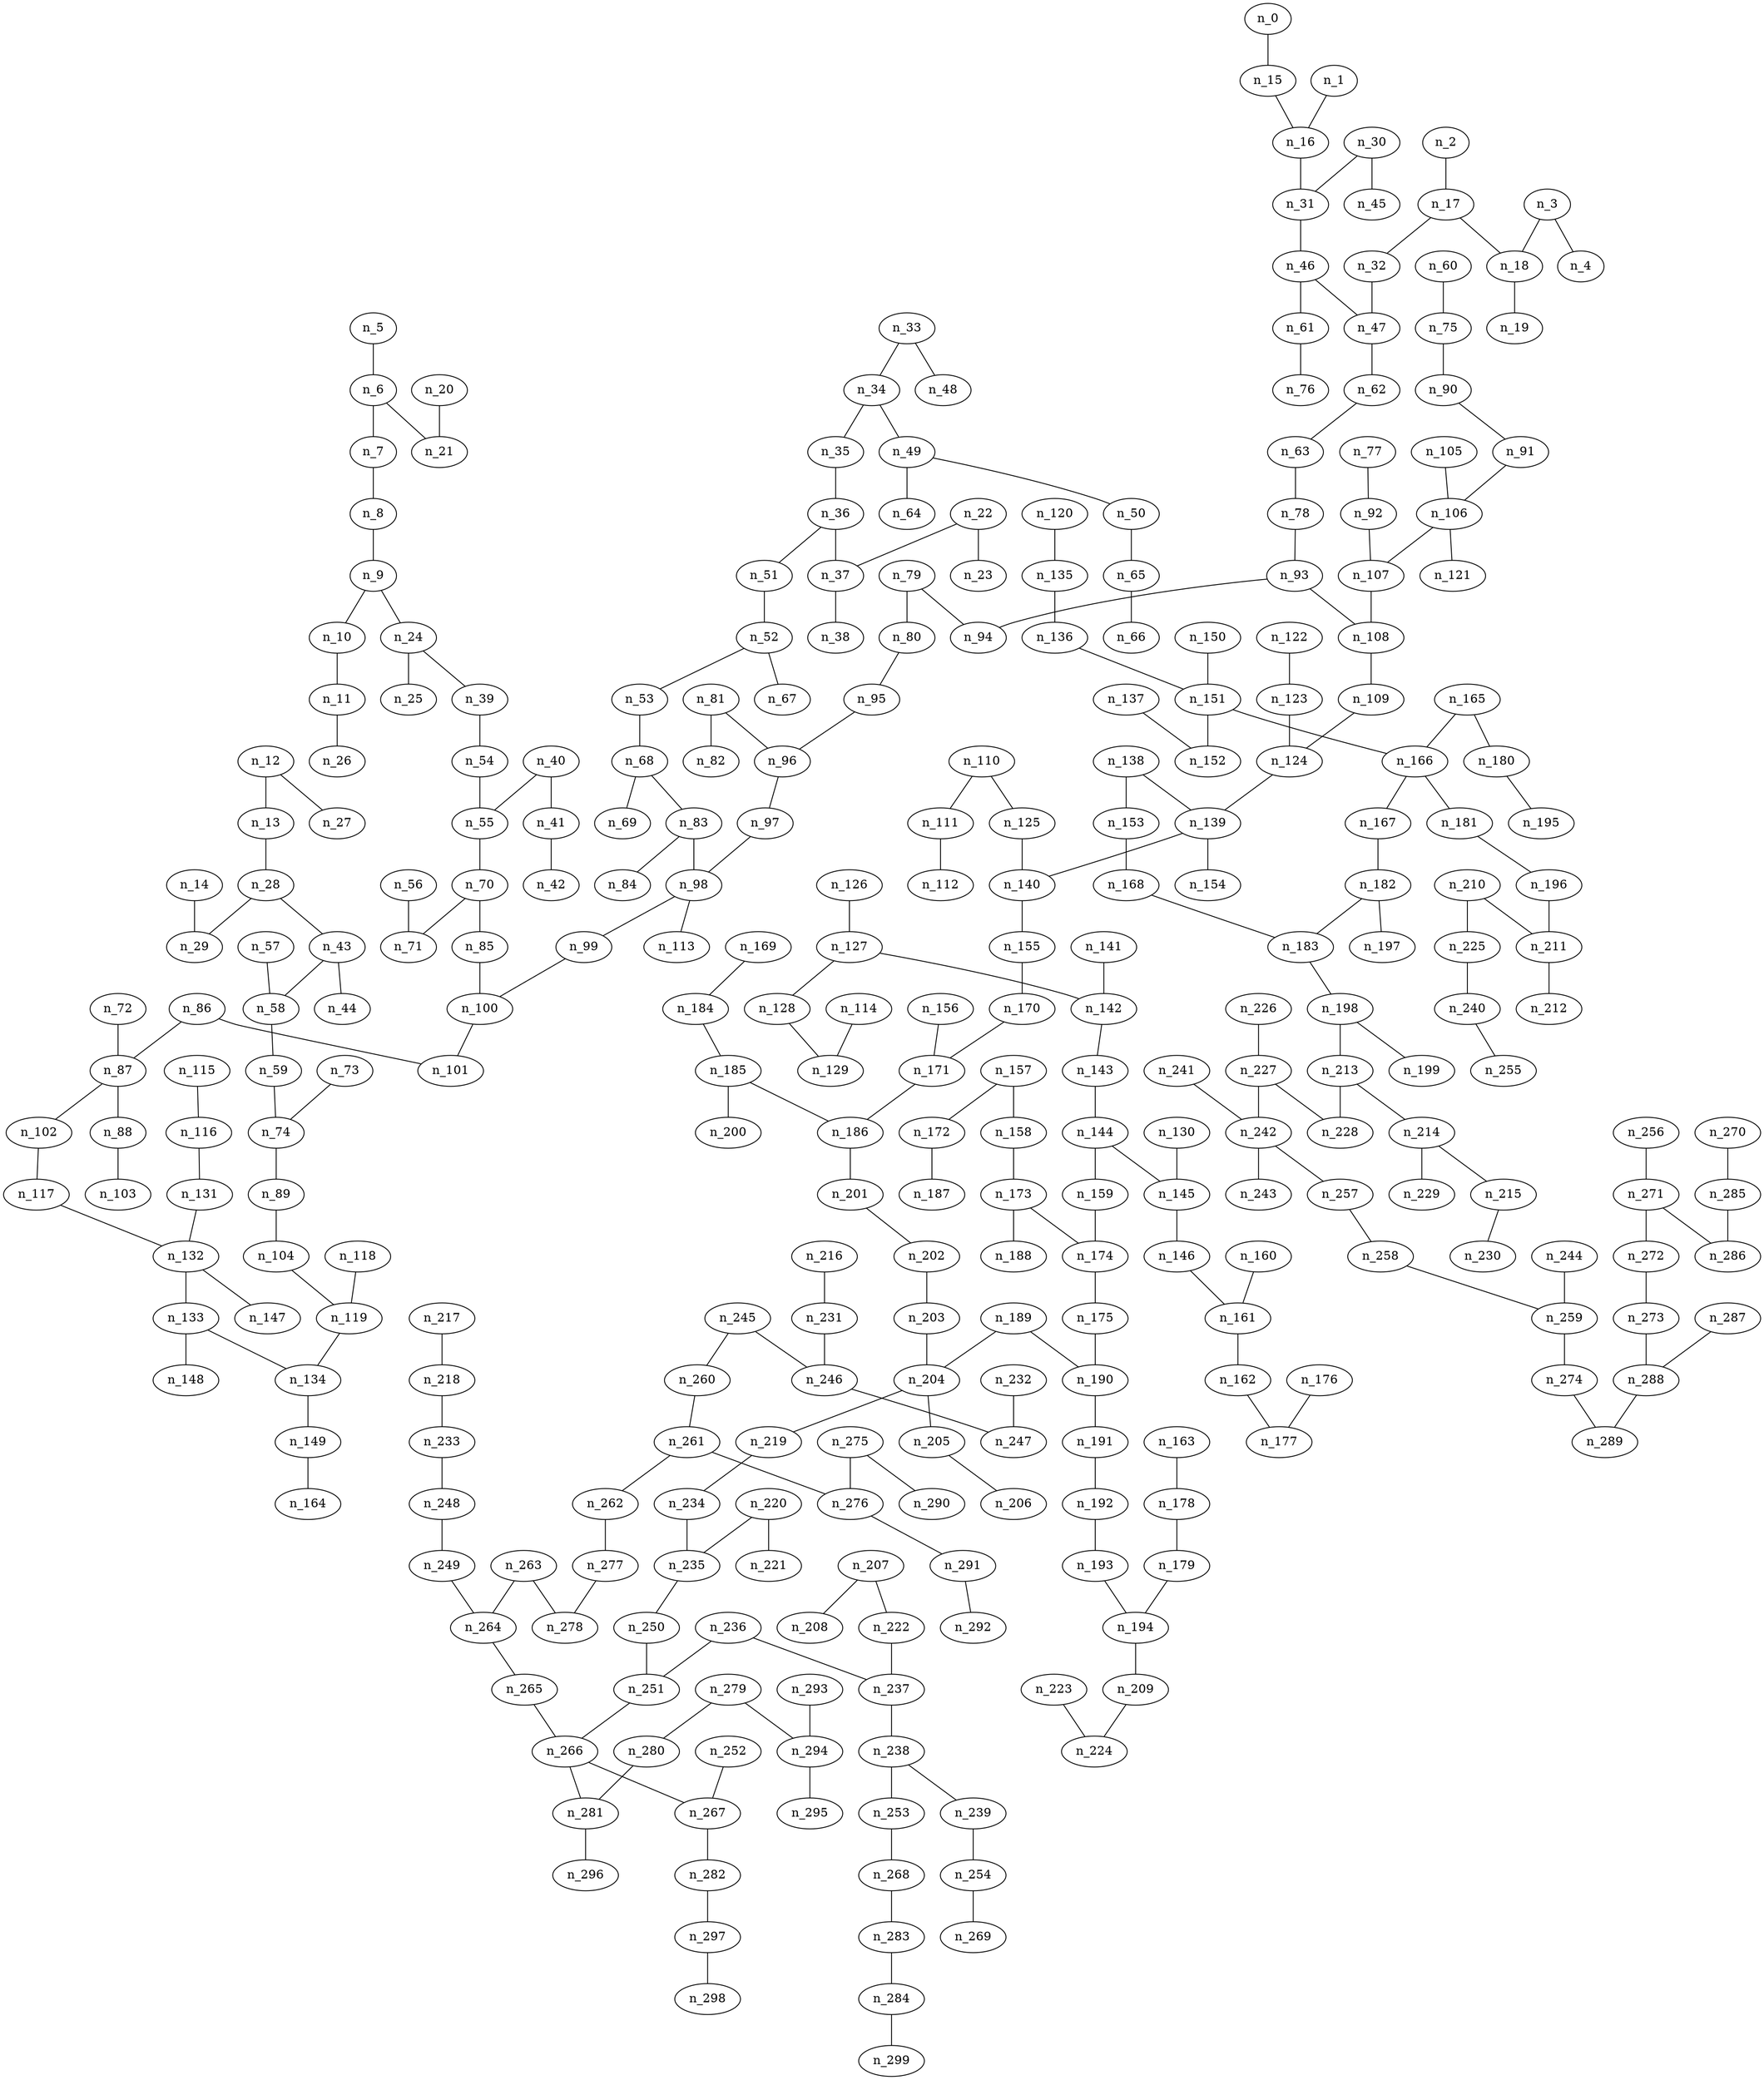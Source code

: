 graph grafoMalla_20_15_KruskalD  {
n_13;
n_28;
n_93;
n_108;
n_107;
n_146;
n_161;
n_263;
n_264;
n_78;
n_90;
n_91;
n_9;
n_10;
n_18;
n_19;
n_89;
n_104;
n_111;
n_112;
n_133;
n_134;
n_213;
n_214;
n_258;
n_259;
n_29;
n_94;
n_125;
n_140;
n_226;
n_227;
n_77;
n_92;
n_81;
n_96;
n_126;
n_127;
n_281;
n_296;
n_51;
n_52;
n_79;
n_80;
n_86;
n_101;
n_102;
n_117;
n_167;
n_182;
n_271;
n_286;
n_30;
n_31;
n_39;
n_54;
n_60;
n_75;
n_95;
n_97;
n_132;
n_147;
n_229;
n_7;
n_8;
n_65;
n_66;
n_114;
n_129;
n_237;
n_238;
n_40;
n_41;
n_106;
n_121;
n_235;
n_250;
n_245;
n_260;
n_261;
n_276;
n_272;
n_63;
n_189;
n_190;
n_193;
n_194;
n_207;
n_208;
n_223;
n_224;
n_231;
n_246;
n_291;
n_292;
n_57;
n_58;
n_85;
n_100;
n_119;
n_124;
n_139;
n_185;
n_186;
n_15;
n_16;
n_43;
n_62;
n_144;
n_145;
n_166;
n_209;
n_253;
n_268;
n_262;
n_215;
n_233;
n_248;
n_242;
n_257;
n_49;
n_50;
n_110;
n_178;
n_179;
n_239;
n_254;
n_12;
n_27;
n_17;
n_33;
n_48;
n_35;
n_36;
n_44;
n_67;
n_70;
n_123;
n_210;
n_211;
n_34;
n_56;
n_71;
n_162;
n_177;
n_203;
n_204;
n_222;
n_249;
n_279;
n_280;
n_198;
n_282;
n_297;
n_64;
n_105;
n_247;
n_68;
n_69;
n_151;
n_152;
n_234;
n_228;
n_22;
n_23;
n_37;
n_87;
n_131;
n_202;
n_3;
n_83;
n_98;
n_201;
n_287;
n_288;
n_0;
n_24;
n_25;
n_46;
n_61;
n_155;
n_163;
n_205;
n_273;
n_294;
n_38;
n_118;
n_159;
n_219;
n_11;
n_26;
n_55;
n_109;
n_265;
n_266;
n_113;
n_122;
n_181;
n_196;
n_217;
n_218;
n_220;
n_277;
n_289;
n_298;
n_82;
n_183;
n_120;
n_135;
n_136;
n_169;
n_184;
n_171;
n_230;
n_236;
n_251;
n_170;
n_165;
n_172;
n_187;
n_173;
n_174;
n_267;
n_130;
n_53;
n_116;
n_138;
n_176;
n_2;
n_243;
n_283;
n_284;
n_285;
n_99;
n_143;
n_160;
n_197;
n_47;
n_157;
n_153;
n_168;
n_188;
n_180;
n_195;
n_199;
n_212;
n_221;
n_278;
n_32;
n_84;
n_88;
n_103;
n_158;
n_175;
n_225;
n_252;
n_274;
n_293;
n_275;
n_72;
n_74;
n_150;
n_192;
n_241;
n_200;
n_216;
n_142;
n_1;
n_4;
n_206;
n_20;
n_21;
n_59;
n_156;
n_290;
n_5;
n_6;
n_191;
n_299;
n_76;
n_128;
n_270;
n_240;
n_232;
n_269;
n_141;
n_14;
n_255;
n_45;
n_149;
n_164;
n_115;
n_148;
n_154;
n_42;
n_73;
n_244;
n_137;
n_256;
n_295;
n_13 -- n_28;
n_93 -- n_108;
n_107 -- n_108;
n_146 -- n_161;
n_263 -- n_264;
n_78 -- n_93;
n_90 -- n_91;
n_9 -- n_10;
n_18 -- n_19;
n_89 -- n_104;
n_111 -- n_112;
n_133 -- n_134;
n_213 -- n_214;
n_258 -- n_259;
n_28 -- n_29;
n_93 -- n_94;
n_125 -- n_140;
n_226 -- n_227;
n_77 -- n_92;
n_81 -- n_96;
n_126 -- n_127;
n_281 -- n_296;
n_51 -- n_52;
n_79 -- n_80;
n_86 -- n_101;
n_102 -- n_117;
n_167 -- n_182;
n_271 -- n_286;
n_30 -- n_31;
n_39 -- n_54;
n_60 -- n_75;
n_80 -- n_95;
n_96 -- n_97;
n_132 -- n_147;
n_214 -- n_229;
n_7 -- n_8;
n_65 -- n_66;
n_114 -- n_129;
n_237 -- n_238;
n_40 -- n_41;
n_106 -- n_121;
n_132 -- n_133;
n_235 -- n_250;
n_245 -- n_260;
n_261 -- n_276;
n_271 -- n_272;
n_63 -- n_78;
n_189 -- n_190;
n_193 -- n_194;
n_207 -- n_208;
n_223 -- n_224;
n_231 -- n_246;
n_291 -- n_292;
n_57 -- n_58;
n_85 -- n_100;
n_104 -- n_119;
n_124 -- n_139;
n_185 -- n_186;
n_15 -- n_16;
n_43 -- n_58;
n_62 -- n_63;
n_91 -- n_106;
n_144 -- n_145;
n_166 -- n_167;
n_194 -- n_209;
n_245 -- n_246;
n_253 -- n_268;
n_261 -- n_262;
n_16 -- n_31;
n_214 -- n_215;
n_233 -- n_248;
n_242 -- n_257;
n_49 -- n_50;
n_110 -- n_125;
n_178 -- n_179;
n_239 -- n_254;
n_12 -- n_27;
n_17 -- n_18;
n_33 -- n_48;
n_35 -- n_36;
n_43 -- n_44;
n_52 -- n_67;
n_70 -- n_85;
n_123 -- n_124;
n_210 -- n_211;
n_33 -- n_34;
n_56 -- n_71;
n_106 -- n_107;
n_162 -- n_177;
n_203 -- n_204;
n_222 -- n_237;
n_248 -- n_249;
n_279 -- n_280;
n_198 -- n_213;
n_209 -- n_224;
n_282 -- n_297;
n_49 -- n_64;
n_105 -- n_106;
n_246 -- n_247;
n_280 -- n_281;
n_68 -- n_69;
n_110 -- n_111;
n_151 -- n_152;
n_234 -- n_235;
n_238 -- n_239;
n_95 -- n_96;
n_213 -- n_228;
n_12 -- n_13;
n_22 -- n_23;
n_36 -- n_37;
n_86 -- n_87;
n_131 -- n_132;
n_202 -- n_203;
n_3 -- n_18;
n_34 -- n_35;
n_68 -- n_83;
n_75 -- n_90;
n_83 -- n_98;
n_87 -- n_102;
n_201 -- n_202;
n_287 -- n_288;
n_0 -- n_15;
n_24 -- n_25;
n_46 -- n_61;
n_140 -- n_155;
n_163 -- n_178;
n_204 -- n_205;
n_273 -- n_288;
n_279 -- n_294;
n_37 -- n_38;
n_118 -- n_119;
n_144 -- n_159;
n_204 -- n_219;
n_11 -- n_26;
n_28 -- n_43;
n_55 -- n_70;
n_109 -- n_124;
n_227 -- n_228;
n_265 -- n_266;
n_92 -- n_107;
n_98 -- n_113;
n_122 -- n_123;
n_166 -- n_181;
n_196 -- n_211;
n_217 -- n_218;
n_218 -- n_233;
n_220 -- n_235;
n_257 -- n_258;
n_262 -- n_277;
n_288 -- n_289;
n_297 -- n_298;
n_81 -- n_82;
n_100 -- n_101;
n_183 -- n_198;
n_31 -- n_46;
n_120 -- n_135;
n_136 -- n_151;
n_169 -- n_184;
n_171 -- n_186;
n_189 -- n_204;
n_215 -- n_230;
n_236 -- n_251;
n_155 -- n_170;
n_165 -- n_166;
n_172 -- n_187;
n_173 -- n_174;
n_267 -- n_282;
n_272 -- n_273;
n_130 -- n_145;
n_182 -- n_183;
n_53 -- n_68;
n_79 -- n_94;
n_116 -- n_131;
n_138 -- n_139;
n_176 -- n_177;
n_219 -- n_234;
n_2 -- n_17;
n_97 -- n_98;
n_108 -- n_109;
n_242 -- n_243;
n_283 -- n_284;
n_285 -- n_286;
n_22 -- n_37;
n_98 -- n_99;
n_143 -- n_144;
n_160 -- n_161;
n_9 -- n_24;
n_182 -- n_197;
n_236 -- n_237;
n_47 -- n_62;
n_151 -- n_166;
n_157 -- n_172;
n_181 -- n_196;
n_238 -- n_253;
n_153 -- n_168;
n_173 -- n_188;
n_180 -- n_195;
n_198 -- n_199;
n_211 -- n_212;
n_220 -- n_221;
n_266 -- n_281;
n_276 -- n_291;
n_277 -- n_278;
n_32 -- n_47;
n_83 -- n_84;
n_88 -- n_103;
n_158 -- n_173;
n_175 -- n_190;
n_210 -- n_225;
n_227 -- n_242;
n_252 -- n_267;
n_260 -- n_261;
n_274 -- n_289;
n_293 -- n_294;
n_8 -- n_9;
n_138 -- n_153;
n_275 -- n_276;
n_50 -- n_65;
n_72 -- n_87;
n_74 -- n_89;
n_139 -- n_140;
n_150 -- n_151;
n_157 -- n_158;
n_192 -- n_193;
n_207 -- n_222;
n_241 -- n_242;
n_250 -- n_251;
n_117 -- n_132;
n_264 -- n_265;
n_52 -- n_53;
n_259 -- n_274;
n_263 -- n_278;
n_36 -- n_51;
n_99 -- n_100;
n_185 -- n_200;
n_216 -- n_231;
n_268 -- n_283;
n_127 -- n_142;
n_1 -- n_16;
n_3 -- n_4;
n_170 -- n_171;
n_179 -- n_194;
n_205 -- n_206;
n_10 -- n_11;
n_20 -- n_21;
n_34 -- n_49;
n_58 -- n_59;
n_186 -- n_201;
n_40 -- n_55;
n_156 -- n_171;
n_168 -- n_183;
n_249 -- n_264;
n_275 -- n_290;
n_70 -- n_71;
n_142 -- n_143;
n_266 -- n_267;
n_5 -- n_6;
n_24 -- n_39;
n_54 -- n_55;
n_87 -- n_88;
n_191 -- n_192;
n_119 -- n_134;
n_184 -- n_185;
n_284 -- n_299;
n_6 -- n_21;
n_61 -- n_76;
n_127 -- n_128;
n_270 -- n_285;
n_165 -- n_180;
n_174 -- n_175;
n_225 -- n_240;
n_232 -- n_247;
n_251 -- n_266;
n_46 -- n_47;
n_128 -- n_129;
n_17 -- n_32;
n_161 -- n_162;
n_145 -- n_146;
n_254 -- n_269;
n_159 -- n_174;
n_190 -- n_191;
n_141 -- n_142;
n_14 -- n_29;
n_240 -- n_255;
n_30 -- n_45;
n_149 -- n_164;
n_115 -- n_116;
n_133 -- n_148;
n_139 -- n_154;
n_41 -- n_42;
n_73 -- n_74;
n_134 -- n_149;
n_59 -- n_74;
n_244 -- n_259;
n_137 -- n_152;
n_256 -- n_271;
n_135 -- n_136;
n_6 -- n_7;
n_294 -- n_295;
}